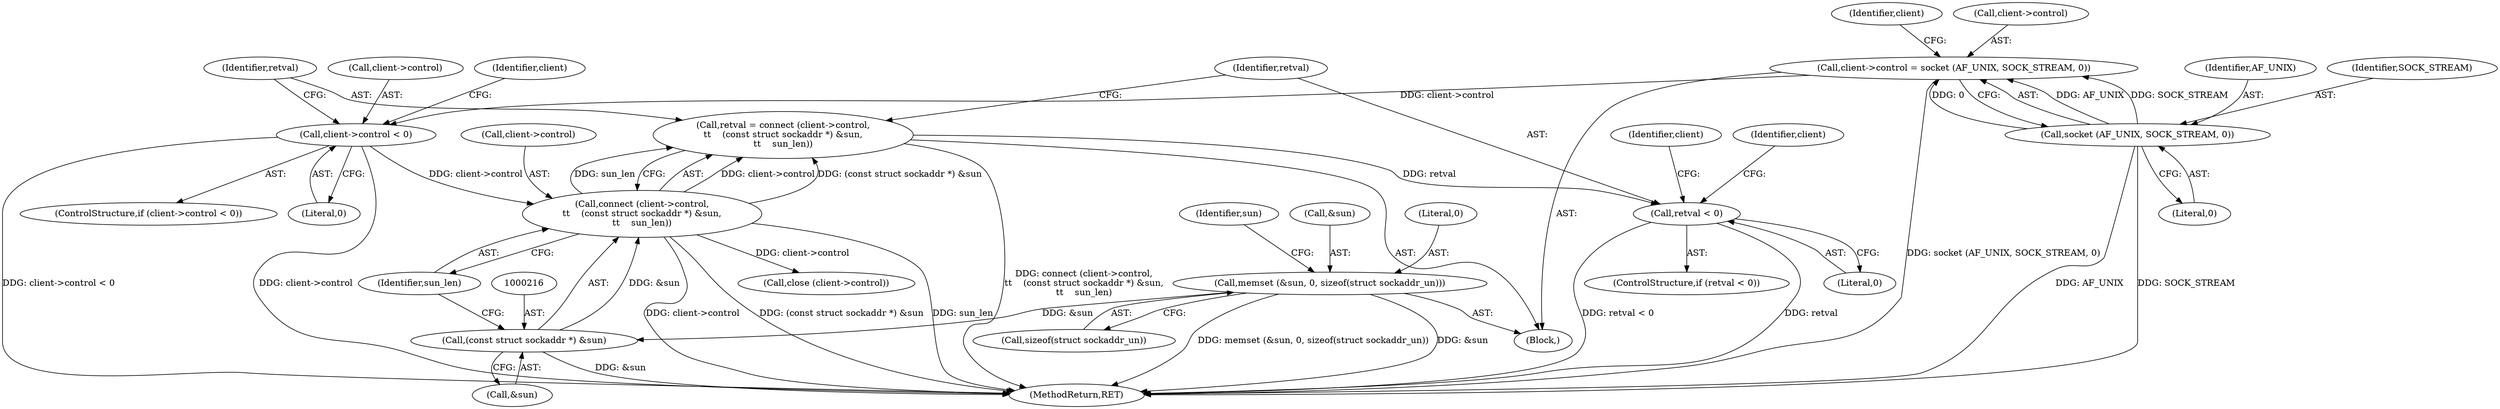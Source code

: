 digraph "0_libfep_293d9d3f_0@API" {
"1000209" [label="(Call,retval = connect (client->control,\n\t\t    (const struct sockaddr *) &sun,\n\t\t    sun_len))"];
"1000211" [label="(Call,connect (client->control,\n\t\t    (const struct sockaddr *) &sun,\n\t\t    sun_len))"];
"1000199" [label="(Call,client->control < 0)"];
"1000190" [label="(Call,client->control = socket (AF_UNIX, SOCK_STREAM, 0))"];
"1000194" [label="(Call,socket (AF_UNIX, SOCK_STREAM, 0))"];
"1000215" [label="(Call,(const struct sockaddr *) &sun)"];
"1000158" [label="(Call,memset (&sun, 0, sizeof(struct sockaddr_un)))"];
"1000221" [label="(Call,retval < 0)"];
"1000234" [label="(Identifier,client)"];
"1000227" [label="(Identifier,client)"];
"1000102" [label="(Block,)"];
"1000201" [label="(Identifier,client)"];
"1000211" [label="(Call,connect (client->control,\n\t\t    (const struct sockaddr *) &sun,\n\t\t    sun_len))"];
"1000162" [label="(Call,sizeof(struct sockaddr_un))"];
"1000219" [label="(Identifier,sun_len)"];
"1000198" [label="(ControlStructure,if (client->control < 0))"];
"1000197" [label="(Literal,0)"];
"1000195" [label="(Identifier,AF_UNIX)"];
"1000210" [label="(Identifier,retval)"];
"1000212" [label="(Call,client->control)"];
"1000194" [label="(Call,socket (AF_UNIX, SOCK_STREAM, 0))"];
"1000223" [label="(Literal,0)"];
"1000159" [label="(Call,&sun)"];
"1000161" [label="(Literal,0)"];
"1000190" [label="(Call,client->control = socket (AF_UNIX, SOCK_STREAM, 0))"];
"1000191" [label="(Call,client->control)"];
"1000166" [label="(Identifier,sun)"];
"1000221" [label="(Call,retval < 0)"];
"1000200" [label="(Call,client->control)"];
"1000158" [label="(Call,memset (&sun, 0, sizeof(struct sockaddr_un)))"];
"1000222" [label="(Identifier,retval)"];
"1000199" [label="(Call,client->control < 0)"];
"1000220" [label="(ControlStructure,if (retval < 0))"];
"1000209" [label="(Call,retval = connect (client->control,\n\t\t    (const struct sockaddr *) &sun,\n\t\t    sun_len))"];
"1000225" [label="(Call,close (client->control))"];
"1000206" [label="(Identifier,client)"];
"1000215" [label="(Call,(const struct sockaddr *) &sun)"];
"1000203" [label="(Literal,0)"];
"1000235" [label="(MethodReturn,RET)"];
"1000196" [label="(Identifier,SOCK_STREAM)"];
"1000217" [label="(Call,&sun)"];
"1000209" -> "1000102"  [label="AST: "];
"1000209" -> "1000211"  [label="CFG: "];
"1000210" -> "1000209"  [label="AST: "];
"1000211" -> "1000209"  [label="AST: "];
"1000222" -> "1000209"  [label="CFG: "];
"1000209" -> "1000235"  [label="DDG: connect (client->control,\n\t\t    (const struct sockaddr *) &sun,\n\t\t    sun_len)"];
"1000211" -> "1000209"  [label="DDG: client->control"];
"1000211" -> "1000209"  [label="DDG: (const struct sockaddr *) &sun"];
"1000211" -> "1000209"  [label="DDG: sun_len"];
"1000209" -> "1000221"  [label="DDG: retval"];
"1000211" -> "1000219"  [label="CFG: "];
"1000212" -> "1000211"  [label="AST: "];
"1000215" -> "1000211"  [label="AST: "];
"1000219" -> "1000211"  [label="AST: "];
"1000211" -> "1000235"  [label="DDG: sun_len"];
"1000211" -> "1000235"  [label="DDG: client->control"];
"1000211" -> "1000235"  [label="DDG: (const struct sockaddr *) &sun"];
"1000199" -> "1000211"  [label="DDG: client->control"];
"1000215" -> "1000211"  [label="DDG: &sun"];
"1000211" -> "1000225"  [label="DDG: client->control"];
"1000199" -> "1000198"  [label="AST: "];
"1000199" -> "1000203"  [label="CFG: "];
"1000200" -> "1000199"  [label="AST: "];
"1000203" -> "1000199"  [label="AST: "];
"1000206" -> "1000199"  [label="CFG: "];
"1000210" -> "1000199"  [label="CFG: "];
"1000199" -> "1000235"  [label="DDG: client->control < 0"];
"1000199" -> "1000235"  [label="DDG: client->control"];
"1000190" -> "1000199"  [label="DDG: client->control"];
"1000190" -> "1000102"  [label="AST: "];
"1000190" -> "1000194"  [label="CFG: "];
"1000191" -> "1000190"  [label="AST: "];
"1000194" -> "1000190"  [label="AST: "];
"1000201" -> "1000190"  [label="CFG: "];
"1000190" -> "1000235"  [label="DDG: socket (AF_UNIX, SOCK_STREAM, 0)"];
"1000194" -> "1000190"  [label="DDG: AF_UNIX"];
"1000194" -> "1000190"  [label="DDG: SOCK_STREAM"];
"1000194" -> "1000190"  [label="DDG: 0"];
"1000194" -> "1000197"  [label="CFG: "];
"1000195" -> "1000194"  [label="AST: "];
"1000196" -> "1000194"  [label="AST: "];
"1000197" -> "1000194"  [label="AST: "];
"1000194" -> "1000235"  [label="DDG: AF_UNIX"];
"1000194" -> "1000235"  [label="DDG: SOCK_STREAM"];
"1000215" -> "1000217"  [label="CFG: "];
"1000216" -> "1000215"  [label="AST: "];
"1000217" -> "1000215"  [label="AST: "];
"1000219" -> "1000215"  [label="CFG: "];
"1000215" -> "1000235"  [label="DDG: &sun"];
"1000158" -> "1000215"  [label="DDG: &sun"];
"1000158" -> "1000102"  [label="AST: "];
"1000158" -> "1000162"  [label="CFG: "];
"1000159" -> "1000158"  [label="AST: "];
"1000161" -> "1000158"  [label="AST: "];
"1000162" -> "1000158"  [label="AST: "];
"1000166" -> "1000158"  [label="CFG: "];
"1000158" -> "1000235"  [label="DDG: &sun"];
"1000158" -> "1000235"  [label="DDG: memset (&sun, 0, sizeof(struct sockaddr_un))"];
"1000221" -> "1000220"  [label="AST: "];
"1000221" -> "1000223"  [label="CFG: "];
"1000222" -> "1000221"  [label="AST: "];
"1000223" -> "1000221"  [label="AST: "];
"1000227" -> "1000221"  [label="CFG: "];
"1000234" -> "1000221"  [label="CFG: "];
"1000221" -> "1000235"  [label="DDG: retval < 0"];
"1000221" -> "1000235"  [label="DDG: retval"];
}
